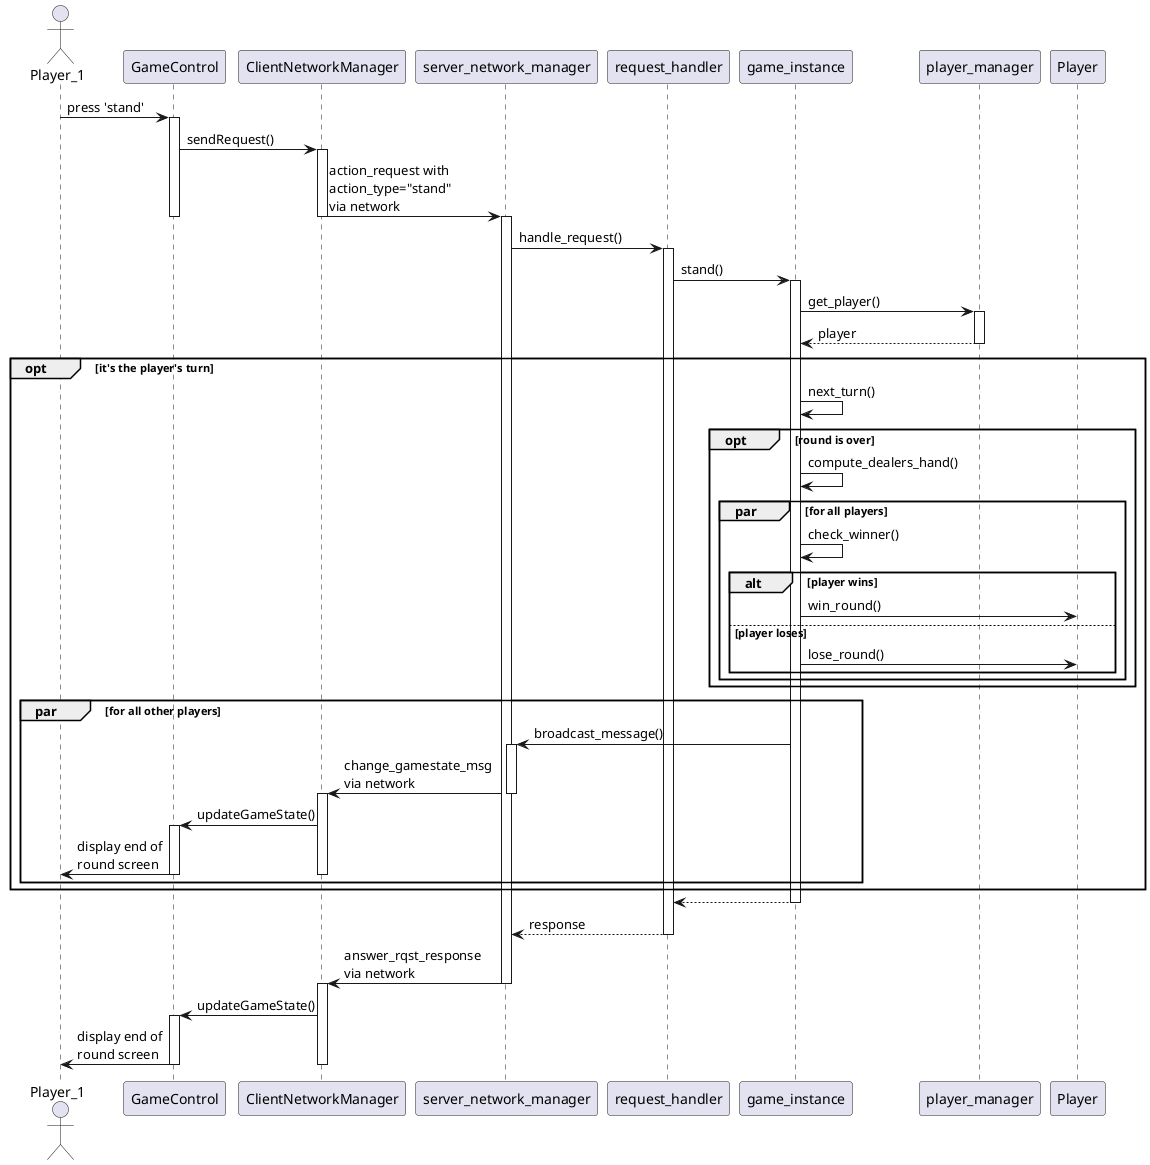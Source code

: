 @startuml
actor Player_1 as player

player -> GameControl: press 'stand'
activate GameControl

GameControl -> ClientNetworkManager: sendRequest()
activate ClientNetworkManager

ClientNetworkManager -> server_network_manager: action_request with\naction_type="stand"\nvia network
deactivate ClientNetworkManager
deactivate GameControl
activate server_network_manager

server_network_manager -> request_handler: handle_request()
activate request_handler

request_handler -> game_instance: stand()
activate game_instance

game_instance -> player_manager: get_player()
activate player_manager

player_manager --> game_instance: player
deactivate player_manager

group opt [it's the player's turn]
  game_instance -> game_instance: next_turn()

  group opt [round is over]
    game_instance -> game_instance: compute_dealers_hand()

    group par [for all players]
      game_instance -> game_instance: check_winner()

      alt player wins
        game_instance -> Player: win_round()
      else player loses
        game_instance -> Player: lose_round()
      end
    end
  end

  group par [for all other players]
    game_instance -> server_network_manager: broadcast_message()
    activate server_network_manager

    server_network_manager -> ClientNetworkManager: change_gamestate_msg\nvia network
    deactivate server_network_manager
    activate ClientNetworkManager

    ClientNetworkManager -> GameControl: updateGameState()
    activate GameControl

    GameControl -> player: display end of\nround screen
    deactivate ClientNetworkManager
    deactivate GameControl
  end
end

game_instance --> request_handler
deactivate game_instance

request_handler --> server_network_manager: response
deactivate request_handler

server_network_manager -> ClientNetworkManager: answer_rqst_response\nvia network
deactivate server_network_manager
activate ClientNetworkManager

ClientNetworkManager -> GameControl: updateGameState()
activate GameControl

GameControl -> player: display end of\nround screen
deactivate GameControl
deactivate ClientNetworkManager
